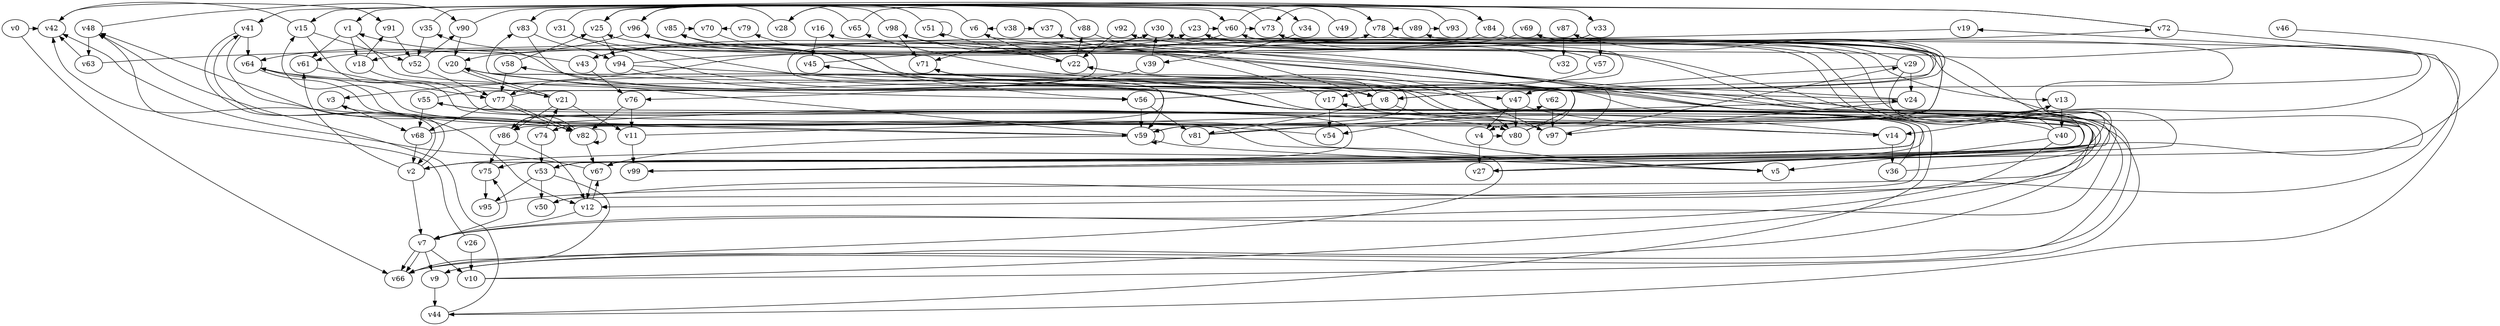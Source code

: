 // Benchmark game 149 - 100 vertices
digraph G {
    v0 [name="v0", player=1];
    v1 [name="v1", player=1];
    v2 [name="v2", player=0];
    v3 [name="v3", player=0];
    v4 [name="v4", player=1];
    v5 [name="v5", player=0];
    v6 [name="v6", player=1];
    v7 [name="v7", player=1];
    v8 [name="v8", player=0, target=1];
    v9 [name="v9", player=1];
    v10 [name="v10", player=0];
    v11 [name="v11", player=1];
    v12 [name="v12", player=0];
    v13 [name="v13", player=0];
    v14 [name="v14", player=0];
    v15 [name="v15", player=1];
    v16 [name="v16", player=1];
    v17 [name="v17", player=0];
    v18 [name="v18", player=1];
    v19 [name="v19", player=0];
    v20 [name="v20", player=1];
    v21 [name="v21", player=1];
    v22 [name="v22", player=0];
    v23 [name="v23", player=1, target=1];
    v24 [name="v24", player=1, target=1];
    v25 [name="v25", player=0];
    v26 [name="v26", player=0];
    v27 [name="v27", player=0];
    v28 [name="v28", player=0];
    v29 [name="v29", player=0];
    v30 [name="v30", player=1];
    v31 [name="v31", player=1, target=1];
    v32 [name="v32", player=0];
    v33 [name="v33", player=1];
    v34 [name="v34", player=0];
    v35 [name="v35", player=1];
    v36 [name="v36", player=1, target=1];
    v37 [name="v37", player=1];
    v38 [name="v38", player=1];
    v39 [name="v39", player=0];
    v40 [name="v40", player=0];
    v41 [name="v41", player=0];
    v42 [name="v42", player=1, target=1];
    v43 [name="v43", player=0];
    v44 [name="v44", player=1, target=1];
    v45 [name="v45", player=0];
    v46 [name="v46", player=1, target=1];
    v47 [name="v47", player=1];
    v48 [name="v48", player=0];
    v49 [name="v49", player=0];
    v50 [name="v50", player=0];
    v51 [name="v51", player=0];
    v52 [name="v52", player=1];
    v53 [name="v53", player=1];
    v54 [name="v54", player=0, target=1];
    v55 [name="v55", player=0];
    v56 [name="v56", player=1];
    v57 [name="v57", player=0];
    v58 [name="v58", player=1];
    v59 [name="v59", player=1];
    v60 [name="v60", player=0];
    v61 [name="v61", player=0];
    v62 [name="v62", player=0];
    v63 [name="v63", player=1, target=1];
    v64 [name="v64", player=1, target=1];
    v65 [name="v65", player=0];
    v66 [name="v66", player=0];
    v67 [name="v67", player=0];
    v68 [name="v68", player=1];
    v69 [name="v69", player=0, target=1];
    v70 [name="v70", player=1];
    v71 [name="v71", player=1];
    v72 [name="v72", player=0];
    v73 [name="v73", player=0];
    v74 [name="v74", player=1];
    v75 [name="v75", player=1, target=1];
    v76 [name="v76", player=0];
    v77 [name="v77", player=0];
    v78 [name="v78", player=1];
    v79 [name="v79", player=0];
    v80 [name="v80", player=0];
    v81 [name="v81", player=0];
    v82 [name="v82", player=0];
    v83 [name="v83", player=1];
    v84 [name="v84", player=0];
    v85 [name="v85", player=0];
    v86 [name="v86", player=1, target=1];
    v87 [name="v87", player=1];
    v88 [name="v88", player=1];
    v89 [name="v89", player=0];
    v90 [name="v90", player=0];
    v91 [name="v91", player=0];
    v92 [name="v92", player=1];
    v93 [name="v93", player=0, target=1];
    v94 [name="v94", player=0, target=1];
    v95 [name="v95", player=0];
    v96 [name="v96", player=0];
    v97 [name="v97", player=0];
    v98 [name="v98", player=0];
    v99 [name="v99", player=1];

    v0 -> v66 [constraint="time <= 21"];
    v1 -> v18;
    v2 -> v87 [constraint="time % 2 == 1"];
    v3 -> v68;
    v4 -> v27;
    v5 -> v15 [constraint="time >= 3"];
    v6 -> v25 [constraint="time >= 9"];
    v7 -> v66;
    v8 -> v97;
    v9 -> v23 [constraint="time >= 14"];
    v10 -> v58 [constraint="time == 2"];
    v11 -> v99;
    v12 -> v67 [constraint="time == 11"];
    v13 -> v40;
    v14 -> v36;
    v15 -> v42 [constraint="time % 5 == 2"];
    v16 -> v45;
    v17 -> v37 [constraint="(time >= 7) && (time <= 24)"];
    v18 -> v5 [constraint="time >= 1"];
    v19 -> v20 [constraint="time >= 5"];
    v20 -> v74 [constraint="time % 2 == 1"];
    v21 -> v86;
    v22 -> v88 [constraint="time == 3"];
    v23 -> v60 [constraint="time >= 8"];
    v24 -> v65 [constraint="time % 5 == 2"];
    v25 -> v94;
    v26 -> v48 [constraint="time <= 5"];
    v27 -> v35 [constraint="time >= 6"];
    v28 -> v96 [constraint="(time % 4 == 1) || (time % 3 == 1)"];
    v29 -> v47;
    v30 -> v27 [constraint="time == 5"];
    v31 -> v50 [constraint="time >= 12"];
    v32 -> v73 [constraint="time <= 11"];
    v33 -> v57;
    v34 -> v39;
    v35 -> v60 [constraint="time >= 2"];
    v36 -> v20 [constraint="time <= 17"];
    v37 -> v75 [constraint="time == 2"];
    v38 -> v37 [constraint="time % 3 == 1"];
    v39 -> v76;
    v40 -> v5;
    v41 -> v12 [constraint="time >= 6"];
    v42 -> v91 [constraint="time >= 6"];
    v43 -> v30 [constraint="time <= 6"];
    v44 -> v17 [constraint="time % 2 == 1"];
    v45 -> v30 [constraint="time % 6 == 3"];
    v46 -> v2 [constraint="time <= 13"];
    v47 -> v4;
    v48 -> v63;
    v49 -> v73 [constraint="time == 15"];
    v50 -> v71 [constraint="time >= 7"];
    v51 -> v28 [constraint="time <= 17"];
    v52 -> v77;
    v53 -> v50;
    v54 -> v42 [constraint="time >= 10"];
    v55 -> v80 [constraint="time % 3 == 0"];
    v56 -> v69 [constraint="time <= 14"];
    v57 -> v85 [constraint="time == 15"];
    v58 -> v77;
    v59 -> v3 [constraint="time == 10"];
    v60 -> v13 [constraint="time == 8"];
    v61 -> v77;
    v62 -> v97;
    v63 -> v42 [constraint="time == 5"];
    v64 -> v59 [constraint="(time >= 2) && (time <= 15)"];
    v65 -> v84 [constraint="time == 1"];
    v66 -> v98 [constraint="time % 5 == 0"];
    v67 -> v79 [constraint="time % 3 == 1"];
    v68 -> v19 [constraint="time % 2 == 1"];
    v69 -> v61 [constraint="(time % 4 == 1) || (time % 4 == 2)"];
    v70 -> v56 [constraint="time == 6"];
    v71 -> v9 [constraint="time >= 12"];
    v72 -> v15 [constraint="time == 9"];
    v73 -> v41 [constraint="time <= 7"];
    v74 -> v53;
    v75 -> v95;
    v76 -> v82 [constraint="time % 3 == 2"];
    v77 -> v68;
    v78 -> v59 [constraint="(time % 3 == 1) || (time % 3 == 2)"];
    v79 -> v70 [constraint="time == 4"];
    v80 -> v98 [constraint="time % 5 == 2"];
    v81 -> v62 [constraint="time <= 23"];
    v82 -> v86 [constraint="(time >= 3) && (time <= 25)"];
    v83 -> v99 [constraint="time % 2 == 1"];
    v84 -> v43 [constraint="time % 4 == 3"];
    v85 -> v70 [constraint="time == 20"];
    v86 -> v12 [constraint="time == 17"];
    v87 -> v32;
    v88 -> v25 [constraint="time >= 1"];
    v89 -> v93 [constraint="time >= 4"];
    v90 -> v20;
    v91 -> v52;
    v92 -> v22;
    v93 -> v83 [constraint="time == 5"];
    v94 -> v78 [constraint="(time % 2 == 1) || (time % 5 == 0)"];
    v95 -> v92 [constraint="time <= 10"];
    v96 -> v64 [constraint="time >= 12"];
    v97 -> v22 [constraint="time % 3 == 2"];
    v98 -> v96 [constraint="time % 2 == 0"];
    v99 -> v55 [constraint="time == 19"];
    v83 -> v94;
    v98 -> v71;
    v9 -> v44;
    v20 -> v21 [constraint="time >= 6"];
    v82 -> v67;
    v56 -> v59;
    v82 -> v82;
    v59 -> v67;
    v29 -> v53 [constraint="time % 3 == 0"];
    v2 -> v41 [constraint="time % 3 == 1"];
    v17 -> v54;
    v8 -> v81;
    v81 -> v13 [constraint="time <= 12"];
    v2 -> v61;
    v67 -> v71 [constraint="time % 2 == 0"];
    v21 -> v11;
    v80 -> v25 [constraint="time >= 13"];
    v87 -> v53 [constraint="time == 4"];
    v12 -> v7;
    v56 -> v81;
    v22 -> v6 [constraint="time >= 12"];
    v6 -> v4 [constraint="time % 6 == 0"];
    v8 -> v77 [constraint="time % 5 == 0"];
    v41 -> v64;
    v47 -> v80;
    v88 -> v8 [constraint="time >= 14"];
    v41 -> v2 [constraint="time % 4 == 0"];
    v21 -> v20 [constraint="time >= 6"];
    v7 -> v9;
    v21 -> v64 [constraint="time == 10"];
    v7 -> v66;
    v59 -> v5;
    v7 -> v75 [constraint="time == 17"];
    v1 -> v56 [constraint="time % 2 == 1"];
    v77 -> v30 [constraint="time == 3"];
    v76 -> v11;
    v47 -> v14 [constraint="time == 8"];
    v48 -> v90 [constraint="time % 2 == 1"];
    v40 -> v96 [constraint="time == 1"];
    v72 -> v44 [constraint="time % 4 == 1"];
    v43 -> v76;
    v20 -> v59 [constraint="time == 7"];
    v53 -> v95;
    v60 -> v78 [constraint="(time >= 6) && (time <= 17)"];
    v97 -> v29 [constraint="time % 4 == 3"];
    v43 -> v1 [constraint="time >= 13"];
    v73 -> v8 [constraint="time <= 22"];
    v24 -> v45 [constraint="time >= 4"];
    v82 -> v48 [constraint="time <= 13"];
    v4 -> v80 [constraint="time <= 16"];
    v67 -> v42 [constraint="time % 2 == 0"];
    v69 -> v47 [constraint="time == 15"];
    v10 -> v60 [constraint="(time % 3 == 1) || (time % 4 == 1)"];
    v55 -> v16 [constraint="(time % 2 == 1) || (time % 3 == 0)"];
    v36 -> v22 [constraint="time >= 1"];
    v31 -> v2 [constraint="time == 11"];
    v29 -> v71 [constraint="time == 4"];
    v64 -> v8 [constraint="time == 14"];
    v68 -> v2;
    v59 -> v83 [constraint="time <= 17"];
    v14 -> v54 [constraint="time % 2 == 1"];
    v31 -> v33 [constraint="time >= 6"];
    v40 -> v7 [constraint="time >= 5"];
    v67 -> v12;
    v39 -> v30 [constraint="time >= 5"];
    v35 -> v52 [constraint="time >= 3"];
    v51 -> v51;
    v98 -> v27 [constraint="time % 4 == 0"];
    v74 -> v89 [constraint="time % 3 == 2"];
    v29 -> v24;
    v89 -> v78 [constraint="time % 2 == 1"];
    v43 -> v23 [constraint="time % 6 == 1"];
    v59 -> v59 [constraint="time == 14"];
    v11 -> v24 [constraint="time == 19"];
    v77 -> v82 [constraint="time == 12"];
    v2 -> v7;
    v13 -> v14;
    v86 -> v80 [constraint="time == 14"];
    v8 -> v69 [constraint="time == 19"];
    v59 -> v85 [constraint="time >= 11"];
    v74 -> v21 [constraint="time % 3 == 0"];
    v73 -> v7 [constraint="time <= 19"];
    v60 -> v18 [constraint="time >= 9"];
    v38 -> v6 [constraint="time >= 1"];
    v77 -> v82;
    v53 -> v23 [constraint="time % 2 == 1"];
    v52 -> v90 [constraint="time == 12"];
    v0 -> v42 [constraint="time <= 5"];
    v53 -> v66 [constraint="time % 3 == 1"];
    v94 -> v47 [constraint="time >= 14"];
    v64 -> v66 [constraint="time >= 10"];
    v58 -> v25 [constraint="time == 17"];
    v33 -> v3 [constraint="time == 0"];
    v33 -> v14 [constraint="time % 3 == 1"];
    v15 -> v52 [constraint="(time >= 2) && (time <= 22)"];
    v57 -> v17;
    v63 -> v72 [constraint="time % 3 == 0"];
    v72 -> v1 [constraint="time == 7"];
    v24 -> v97;
    v86 -> v75;
    v15 -> v67 [constraint="(time % 2 == 1) || (time % 5 == 1)"];
    v94 -> v99 [constraint="time == 5"];
    v26 -> v10;
    v57 -> v96 [constraint="time >= 5"];
    v90 -> v34 [constraint="time >= 2"];
    v44 -> v48 [constraint="time == 6"];
    v60 -> v12 [constraint="time == 0"];
    v1 -> v61;
    v65 -> v28 [constraint="time <= 9"];
    v55 -> v68;
    v7 -> v10;
    v18 -> v91 [constraint="(time >= 6) && (time <= 17)"];
    v51 -> v22;
    v84 -> v86 [constraint="time >= 11"];
    v60 -> v73 [constraint="time == 15"];
    v40 -> v86 [constraint="time == 16"];
}
